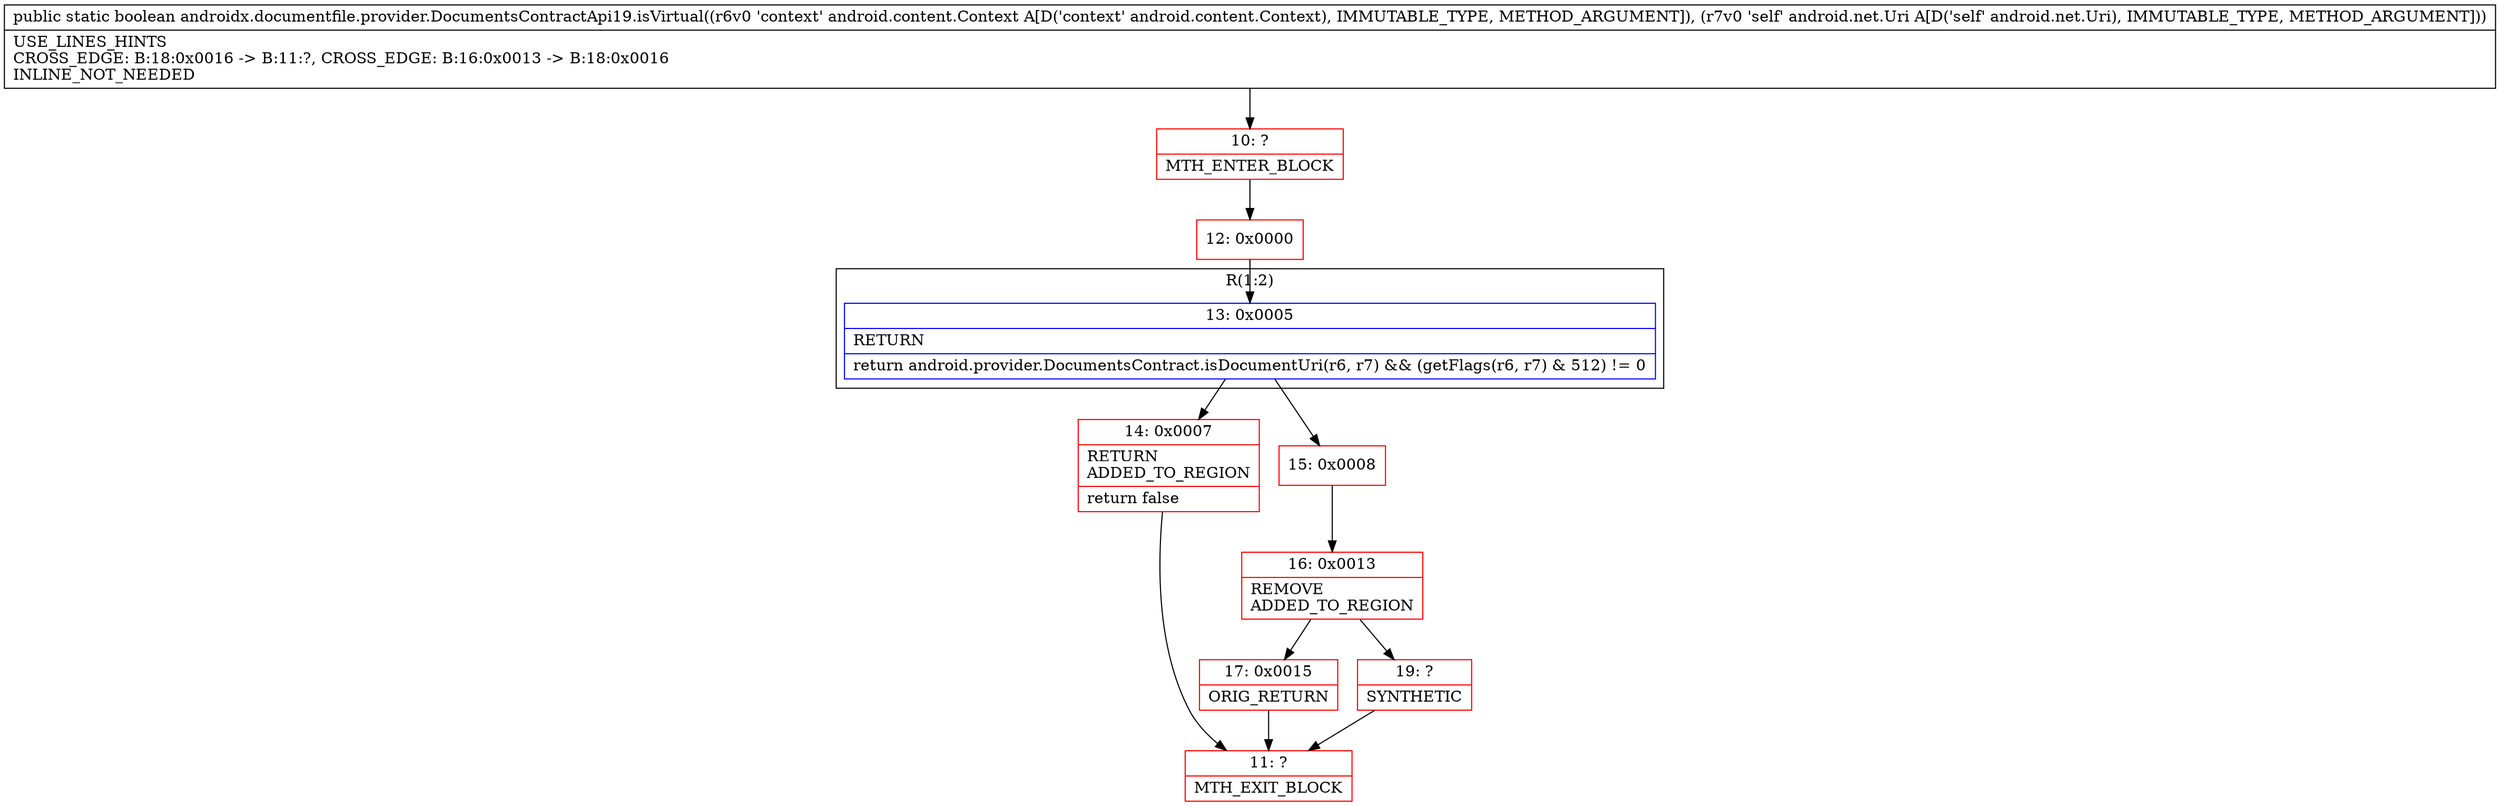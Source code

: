 digraph "CFG forandroidx.documentfile.provider.DocumentsContractApi19.isVirtual(Landroid\/content\/Context;Landroid\/net\/Uri;)Z" {
subgraph cluster_Region_1266327951 {
label = "R(1:2)";
node [shape=record,color=blue];
Node_13 [shape=record,label="{13\:\ 0x0005|RETURN\l|return android.provider.DocumentsContract.isDocumentUri(r6, r7) && (getFlags(r6, r7) & 512) != 0\l}"];
}
Node_10 [shape=record,color=red,label="{10\:\ ?|MTH_ENTER_BLOCK\l}"];
Node_12 [shape=record,color=red,label="{12\:\ 0x0000}"];
Node_14 [shape=record,color=red,label="{14\:\ 0x0007|RETURN\lADDED_TO_REGION\l|return false\l}"];
Node_11 [shape=record,color=red,label="{11\:\ ?|MTH_EXIT_BLOCK\l}"];
Node_15 [shape=record,color=red,label="{15\:\ 0x0008}"];
Node_16 [shape=record,color=red,label="{16\:\ 0x0013|REMOVE\lADDED_TO_REGION\l}"];
Node_17 [shape=record,color=red,label="{17\:\ 0x0015|ORIG_RETURN\l}"];
Node_19 [shape=record,color=red,label="{19\:\ ?|SYNTHETIC\l}"];
MethodNode[shape=record,label="{public static boolean androidx.documentfile.provider.DocumentsContractApi19.isVirtual((r6v0 'context' android.content.Context A[D('context' android.content.Context), IMMUTABLE_TYPE, METHOD_ARGUMENT]), (r7v0 'self' android.net.Uri A[D('self' android.net.Uri), IMMUTABLE_TYPE, METHOD_ARGUMENT]))  | USE_LINES_HINTS\lCROSS_EDGE: B:18:0x0016 \-\> B:11:?, CROSS_EDGE: B:16:0x0013 \-\> B:18:0x0016\lINLINE_NOT_NEEDED\l}"];
MethodNode -> Node_10;Node_13 -> Node_14;
Node_13 -> Node_15;
Node_10 -> Node_12;
Node_12 -> Node_13;
Node_14 -> Node_11;
Node_15 -> Node_16;
Node_16 -> Node_17;
Node_16 -> Node_19;
Node_17 -> Node_11;
Node_19 -> Node_11;
}

